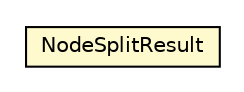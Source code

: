 #!/usr/local/bin/dot
#
# Class diagram 
# Generated by UMLGraph version R5_6-24-gf6e263 (http://www.umlgraph.org/)
#

digraph G {
	edge [fontname="Helvetica",fontsize=10,labelfontname="Helvetica",labelfontsize=10];
	node [fontname="Helvetica",fontsize=10,shape=plaintext];
	nodesep=0.25;
	ranksep=0.5;
	// com.orientechnologies.orient.core.storage.index.hashindex.local.OHashTable.NodeSplitResult
	c3595260 [label=<<table title="com.orientechnologies.orient.core.storage.index.hashindex.local.OHashTable.NodeSplitResult" border="0" cellborder="1" cellspacing="0" cellpadding="2" port="p" bgcolor="lemonChiffon" href="./OHashTable.NodeSplitResult.html">
		<tr><td><table border="0" cellspacing="0" cellpadding="1">
<tr><td align="center" balign="center"> NodeSplitResult </td></tr>
		</table></td></tr>
		</table>>, URL="./OHashTable.NodeSplitResult.html", fontname="Helvetica", fontcolor="black", fontsize=10.0];
}

